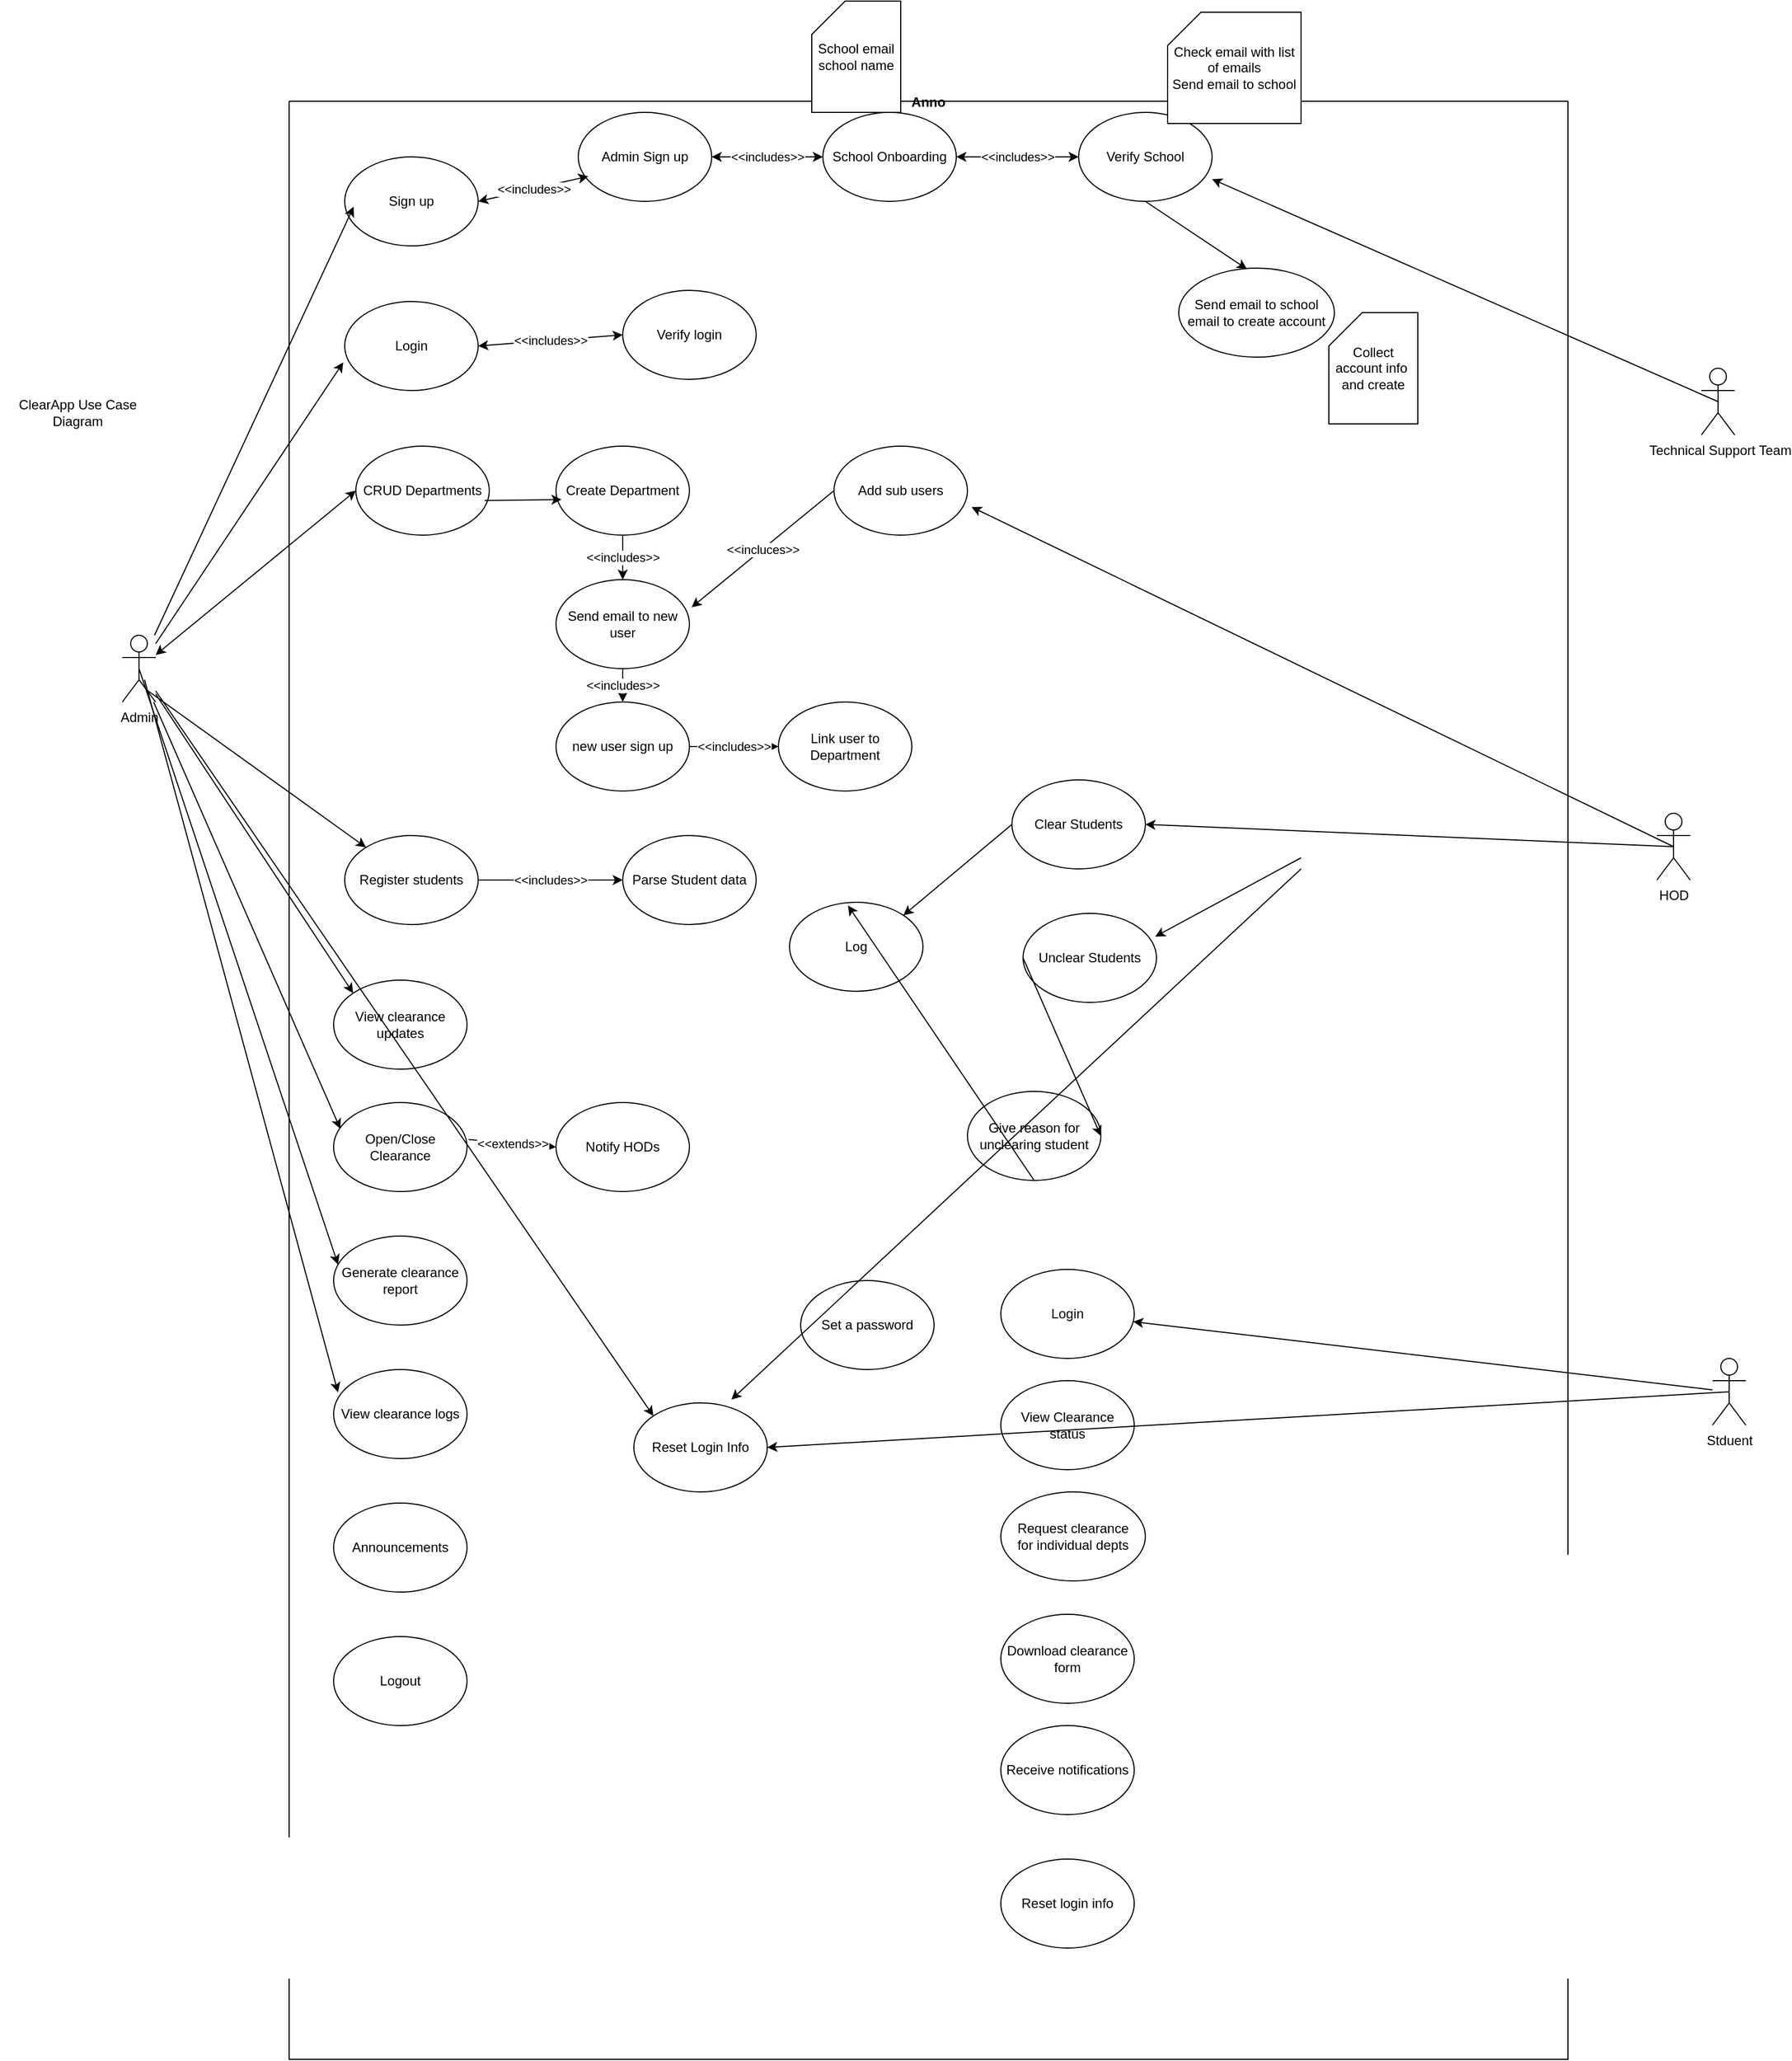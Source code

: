 <mxfile version="24.8.3" pages="2">
  <diagram name="Page-1" id="Qd_JSUy-2PY3cQ_-W36q">
    <mxGraphModel dx="1400" dy="1895" grid="1" gridSize="10" guides="1" tooltips="1" connect="1" arrows="1" fold="1" page="1" pageScale="1" pageWidth="850" pageHeight="1100" math="0" shadow="0">
      <root>
        <mxCell id="0" />
        <mxCell id="1" parent="0" />
        <mxCell id="7MYLrjF1jAQgoCgVVDOL-1" value="ClearApp Use Case Diagram" style="text;html=1;align=center;verticalAlign=middle;whiteSpace=wrap;rounded=0;" parent="1" vertex="1">
          <mxGeometry width="140" height="80" as="geometry" />
        </mxCell>
        <mxCell id="7MYLrjF1jAQgoCgVVDOL-3" value="Anno" style="swimlane;startSize=0;" parent="1" vertex="1">
          <mxGeometry x="260" y="-240" width="1150" height="1760" as="geometry" />
        </mxCell>
        <mxCell id="7MYLrjF1jAQgoCgVVDOL-6" value="Sign up" style="ellipse;whiteSpace=wrap;html=1;" parent="7MYLrjF1jAQgoCgVVDOL-3" vertex="1">
          <mxGeometry x="50" y="50" width="120" height="80" as="geometry" />
        </mxCell>
        <mxCell id="7MYLrjF1jAQgoCgVVDOL-7" value="CRUD Departments" style="ellipse;whiteSpace=wrap;html=1;" parent="7MYLrjF1jAQgoCgVVDOL-3" vertex="1">
          <mxGeometry x="60" y="310" width="120" height="80" as="geometry" />
        </mxCell>
        <mxCell id="7MYLrjF1jAQgoCgVVDOL-8" value="Register students" style="ellipse;whiteSpace=wrap;html=1;" parent="7MYLrjF1jAQgoCgVVDOL-3" vertex="1">
          <mxGeometry x="50" y="660" width="120" height="80" as="geometry" />
        </mxCell>
        <mxCell id="7MYLrjF1jAQgoCgVVDOL-9" value="Logout" style="ellipse;whiteSpace=wrap;html=1;" parent="7MYLrjF1jAQgoCgVVDOL-3" vertex="1">
          <mxGeometry x="40" y="1380" width="120" height="80" as="geometry" />
        </mxCell>
        <mxCell id="7MYLrjF1jAQgoCgVVDOL-10" value="Open/Close Clearance" style="ellipse;whiteSpace=wrap;html=1;" parent="7MYLrjF1jAQgoCgVVDOL-3" vertex="1">
          <mxGeometry x="40" y="900" width="120" height="80" as="geometry" />
        </mxCell>
        <mxCell id="7MYLrjF1jAQgoCgVVDOL-11" value="Login" style="ellipse;whiteSpace=wrap;html=1;" parent="7MYLrjF1jAQgoCgVVDOL-3" vertex="1">
          <mxGeometry x="50" y="180" width="120" height="80" as="geometry" />
        </mxCell>
        <mxCell id="7MYLrjF1jAQgoCgVVDOL-12" value="View clearance updates" style="ellipse;whiteSpace=wrap;html=1;" parent="7MYLrjF1jAQgoCgVVDOL-3" vertex="1">
          <mxGeometry x="40" y="790" width="120" height="80" as="geometry" />
        </mxCell>
        <mxCell id="7MYLrjF1jAQgoCgVVDOL-14" value="Generate clearance report" style="ellipse;whiteSpace=wrap;html=1;" parent="7MYLrjF1jAQgoCgVVDOL-3" vertex="1">
          <mxGeometry x="40" y="1020" width="120" height="80" as="geometry" />
        </mxCell>
        <mxCell id="7MYLrjF1jAQgoCgVVDOL-15" value="View clearance logs" style="ellipse;whiteSpace=wrap;html=1;" parent="7MYLrjF1jAQgoCgVVDOL-3" vertex="1">
          <mxGeometry x="40" y="1140" width="120" height="80" as="geometry" />
        </mxCell>
        <mxCell id="7MYLrjF1jAQgoCgVVDOL-16" value="Announcements" style="ellipse;whiteSpace=wrap;html=1;" parent="7MYLrjF1jAQgoCgVVDOL-3" vertex="1">
          <mxGeometry x="40" y="1260" width="120" height="80" as="geometry" />
        </mxCell>
        <mxCell id="7MYLrjF1jAQgoCgVVDOL-17" value="Admin Sign up" style="ellipse;whiteSpace=wrap;html=1;" parent="7MYLrjF1jAQgoCgVVDOL-3" vertex="1">
          <mxGeometry x="260" y="10" width="120" height="80" as="geometry" />
        </mxCell>
        <mxCell id="7MYLrjF1jAQgoCgVVDOL-21" value="&amp;lt;&amp;lt;includes&amp;gt;&amp;gt;" style="endArrow=classic;startArrow=classic;html=1;rounded=0;exitX=1;exitY=0.5;exitDx=0;exitDy=0;entryX=0.075;entryY=0.719;entryDx=0;entryDy=0;entryPerimeter=0;" parent="7MYLrjF1jAQgoCgVVDOL-3" source="7MYLrjF1jAQgoCgVVDOL-6" target="7MYLrjF1jAQgoCgVVDOL-17" edge="1">
          <mxGeometry width="50" height="50" relative="1" as="geometry">
            <mxPoint x="130" y="210" as="sourcePoint" />
            <mxPoint x="180" y="160" as="targetPoint" />
            <Array as="points" />
          </mxGeometry>
        </mxCell>
        <mxCell id="7MYLrjF1jAQgoCgVVDOL-24" value="Verify School" style="ellipse;whiteSpace=wrap;html=1;" parent="7MYLrjF1jAQgoCgVVDOL-3" vertex="1">
          <mxGeometry x="710" y="10" width="120" height="80" as="geometry" />
        </mxCell>
        <mxCell id="7MYLrjF1jAQgoCgVVDOL-27" value="&amp;lt;&amp;lt;includes&amp;gt;&amp;gt;" style="endArrow=classic;startArrow=classic;html=1;rounded=0;entryX=0;entryY=0.5;entryDx=0;entryDy=0;exitX=1;exitY=0.5;exitDx=0;exitDy=0;" parent="7MYLrjF1jAQgoCgVVDOL-3" source="BxJYxa2ZMIVYiC2AGWFB-1" target="7MYLrjF1jAQgoCgVVDOL-24" edge="1">
          <mxGeometry width="50" height="50" relative="1" as="geometry">
            <mxPoint x="450" y="250" as="sourcePoint" />
            <mxPoint x="500" y="200" as="targetPoint" />
          </mxGeometry>
        </mxCell>
        <mxCell id="7MYLrjF1jAQgoCgVVDOL-28" value="Verify login" style="ellipse;whiteSpace=wrap;html=1;" parent="7MYLrjF1jAQgoCgVVDOL-3" vertex="1">
          <mxGeometry x="300" y="170" width="120" height="80" as="geometry" />
        </mxCell>
        <mxCell id="7MYLrjF1jAQgoCgVVDOL-30" value="&amp;lt;&amp;lt;includes&amp;gt;&amp;gt;" style="endArrow=classic;startArrow=classic;html=1;rounded=0;exitX=1;exitY=0.5;exitDx=0;exitDy=0;entryX=0;entryY=0.5;entryDx=0;entryDy=0;" parent="7MYLrjF1jAQgoCgVVDOL-3" source="7MYLrjF1jAQgoCgVVDOL-11" target="7MYLrjF1jAQgoCgVVDOL-28" edge="1">
          <mxGeometry width="50" height="50" relative="1" as="geometry">
            <mxPoint x="210" y="250" as="sourcePoint" />
            <mxPoint x="260" y="200" as="targetPoint" />
          </mxGeometry>
        </mxCell>
        <mxCell id="7MYLrjF1jAQgoCgVVDOL-34" value="Create Department" style="ellipse;whiteSpace=wrap;html=1;" parent="7MYLrjF1jAQgoCgVVDOL-3" vertex="1">
          <mxGeometry x="240" y="310" width="120" height="80" as="geometry" />
        </mxCell>
        <mxCell id="7MYLrjF1jAQgoCgVVDOL-35" value="Send email to new user" style="ellipse;whiteSpace=wrap;html=1;" parent="7MYLrjF1jAQgoCgVVDOL-3" vertex="1">
          <mxGeometry x="240" y="430" width="120" height="80" as="geometry" />
        </mxCell>
        <mxCell id="7MYLrjF1jAQgoCgVVDOL-36" value="new user sign up" style="ellipse;whiteSpace=wrap;html=1;" parent="7MYLrjF1jAQgoCgVVDOL-3" vertex="1">
          <mxGeometry x="240" y="540" width="120" height="80" as="geometry" />
        </mxCell>
        <mxCell id="7MYLrjF1jAQgoCgVVDOL-38" value="Link user to Department" style="ellipse;whiteSpace=wrap;html=1;" parent="7MYLrjF1jAQgoCgVVDOL-3" vertex="1">
          <mxGeometry x="440" y="540" width="120" height="80" as="geometry" />
        </mxCell>
        <mxCell id="7MYLrjF1jAQgoCgVVDOL-39" value="" style="endArrow=classic;html=1;rounded=0;exitX=0.965;exitY=0.611;exitDx=0;exitDy=0;exitPerimeter=0;entryX=0.041;entryY=0.6;entryDx=0;entryDy=0;entryPerimeter=0;" parent="7MYLrjF1jAQgoCgVVDOL-3" source="7MYLrjF1jAQgoCgVVDOL-7" target="7MYLrjF1jAQgoCgVVDOL-34" edge="1">
          <mxGeometry width="50" height="50" relative="1" as="geometry">
            <mxPoint x="370" y="500" as="sourcePoint" />
            <mxPoint x="420" y="450" as="targetPoint" />
          </mxGeometry>
        </mxCell>
        <mxCell id="7MYLrjF1jAQgoCgVVDOL-40" value="&amp;lt;&amp;lt;includes&amp;gt;&amp;gt;" style="endArrow=classic;html=1;rounded=0;exitX=0.5;exitY=1;exitDx=0;exitDy=0;entryX=0.5;entryY=0;entryDx=0;entryDy=0;" parent="7MYLrjF1jAQgoCgVVDOL-3" source="7MYLrjF1jAQgoCgVVDOL-34" target="7MYLrjF1jAQgoCgVVDOL-35" edge="1">
          <mxGeometry width="50" height="50" relative="1" as="geometry">
            <mxPoint x="370" y="500" as="sourcePoint" />
            <mxPoint x="420" y="450" as="targetPoint" />
          </mxGeometry>
        </mxCell>
        <mxCell id="7MYLrjF1jAQgoCgVVDOL-41" value="&amp;lt;&amp;lt;includes&amp;gt;&amp;gt;" style="endArrow=classic;html=1;rounded=0;exitX=0.5;exitY=1;exitDx=0;exitDy=0;entryX=0.5;entryY=0;entryDx=0;entryDy=0;" parent="7MYLrjF1jAQgoCgVVDOL-3" source="7MYLrjF1jAQgoCgVVDOL-35" target="7MYLrjF1jAQgoCgVVDOL-36" edge="1">
          <mxGeometry width="50" height="50" relative="1" as="geometry">
            <mxPoint x="370" y="500" as="sourcePoint" />
            <mxPoint x="420" y="450" as="targetPoint" />
          </mxGeometry>
        </mxCell>
        <mxCell id="7MYLrjF1jAQgoCgVVDOL-42" value="&amp;lt;&amp;lt;includes&amp;gt;&amp;gt;" style="endArrow=classic;html=1;rounded=0;exitX=1;exitY=0.5;exitDx=0;exitDy=0;entryX=0;entryY=0.5;entryDx=0;entryDy=0;" parent="7MYLrjF1jAQgoCgVVDOL-3" source="7MYLrjF1jAQgoCgVVDOL-36" target="7MYLrjF1jAQgoCgVVDOL-38" edge="1">
          <mxGeometry width="50" height="50" relative="1" as="geometry">
            <mxPoint x="370" y="600" as="sourcePoint" />
            <mxPoint x="420" y="550" as="targetPoint" />
          </mxGeometry>
        </mxCell>
        <mxCell id="7MYLrjF1jAQgoCgVVDOL-45" value="Add sub users" style="ellipse;whiteSpace=wrap;html=1;" parent="7MYLrjF1jAQgoCgVVDOL-3" vertex="1">
          <mxGeometry x="490" y="310" width="120" height="80" as="geometry" />
        </mxCell>
        <mxCell id="7MYLrjF1jAQgoCgVVDOL-47" value="&amp;lt;&amp;lt;incluces&amp;gt;&amp;gt;" style="endArrow=classic;html=1;rounded=0;exitX=0;exitY=0.5;exitDx=0;exitDy=0;entryX=1.016;entryY=0.311;entryDx=0;entryDy=0;entryPerimeter=0;" parent="7MYLrjF1jAQgoCgVVDOL-3" source="7MYLrjF1jAQgoCgVVDOL-45" target="7MYLrjF1jAQgoCgVVDOL-35" edge="1">
          <mxGeometry width="50" height="50" relative="1" as="geometry">
            <mxPoint x="520" y="560" as="sourcePoint" />
            <mxPoint x="570" y="510" as="targetPoint" />
          </mxGeometry>
        </mxCell>
        <mxCell id="Rzh-BCHY2TENaNPZF-KL-2" value="Parse Student data" style="ellipse;whiteSpace=wrap;html=1;" parent="7MYLrjF1jAQgoCgVVDOL-3" vertex="1">
          <mxGeometry x="300" y="660" width="120" height="80" as="geometry" />
        </mxCell>
        <mxCell id="Rzh-BCHY2TENaNPZF-KL-4" value="&amp;lt;&amp;lt;includes&amp;gt;&amp;gt;" style="endArrow=classic;html=1;rounded=0;exitX=1;exitY=0.5;exitDx=0;exitDy=0;entryX=0;entryY=0.5;entryDx=0;entryDy=0;" parent="7MYLrjF1jAQgoCgVVDOL-3" source="7MYLrjF1jAQgoCgVVDOL-8" target="Rzh-BCHY2TENaNPZF-KL-2" edge="1">
          <mxGeometry width="50" height="50" relative="1" as="geometry">
            <mxPoint x="440" y="900" as="sourcePoint" />
            <mxPoint x="490" y="850" as="targetPoint" />
          </mxGeometry>
        </mxCell>
        <mxCell id="Rzh-BCHY2TENaNPZF-KL-9" value="Notify HODs" style="ellipse;whiteSpace=wrap;html=1;" parent="7MYLrjF1jAQgoCgVVDOL-3" vertex="1">
          <mxGeometry x="240" y="900" width="120" height="80" as="geometry" />
        </mxCell>
        <mxCell id="Rzh-BCHY2TENaNPZF-KL-10" value="&amp;lt;&amp;lt;extends&amp;gt;&amp;gt;" style="endArrow=classic;html=1;rounded=0;exitX=1.012;exitY=0.416;exitDx=0;exitDy=0;exitPerimeter=0;entryX=0;entryY=0.5;entryDx=0;entryDy=0;" parent="7MYLrjF1jAQgoCgVVDOL-3" source="7MYLrjF1jAQgoCgVVDOL-10" target="Rzh-BCHY2TENaNPZF-KL-9" edge="1">
          <mxGeometry width="50" height="50" relative="1" as="geometry">
            <mxPoint x="230" y="930" as="sourcePoint" />
            <mxPoint x="280" y="880" as="targetPoint" />
          </mxGeometry>
        </mxCell>
        <mxCell id="Rzh-BCHY2TENaNPZF-KL-11" value="Clear Students" style="ellipse;whiteSpace=wrap;html=1;" parent="7MYLrjF1jAQgoCgVVDOL-3" vertex="1">
          <mxGeometry x="650" y="610" width="120" height="80" as="geometry" />
        </mxCell>
        <mxCell id="Rzh-BCHY2TENaNPZF-KL-12" value="Unclear Students" style="ellipse;whiteSpace=wrap;html=1;" parent="7MYLrjF1jAQgoCgVVDOL-3" vertex="1">
          <mxGeometry x="660" y="730" width="120" height="80" as="geometry" />
        </mxCell>
        <mxCell id="Rzh-BCHY2TENaNPZF-KL-13" value="Give reason for unclearing student" style="ellipse;whiteSpace=wrap;html=1;" parent="7MYLrjF1jAQgoCgVVDOL-3" vertex="1">
          <mxGeometry x="610" y="890" width="120" height="80" as="geometry" />
        </mxCell>
        <mxCell id="Rzh-BCHY2TENaNPZF-KL-14" value="Log" style="ellipse;whiteSpace=wrap;html=1;" parent="7MYLrjF1jAQgoCgVVDOL-3" vertex="1">
          <mxGeometry x="450" y="720" width="120" height="80" as="geometry" />
        </mxCell>
        <mxCell id="Rzh-BCHY2TENaNPZF-KL-18" value="" style="endArrow=classic;html=1;rounded=0;exitX=0;exitY=0.5;exitDx=0;exitDy=0;entryX=1;entryY=0.5;entryDx=0;entryDy=0;" parent="7MYLrjF1jAQgoCgVVDOL-3" source="Rzh-BCHY2TENaNPZF-KL-12" target="Rzh-BCHY2TENaNPZF-KL-13" edge="1">
          <mxGeometry width="50" height="50" relative="1" as="geometry">
            <mxPoint x="530" y="840" as="sourcePoint" />
            <mxPoint x="580" y="790" as="targetPoint" />
          </mxGeometry>
        </mxCell>
        <mxCell id="Rzh-BCHY2TENaNPZF-KL-19" value="" style="endArrow=classic;html=1;rounded=0;exitX=0.5;exitY=1;exitDx=0;exitDy=0;entryX=0.438;entryY=0.036;entryDx=0;entryDy=0;entryPerimeter=0;" parent="7MYLrjF1jAQgoCgVVDOL-3" source="Rzh-BCHY2TENaNPZF-KL-13" target="Rzh-BCHY2TENaNPZF-KL-14" edge="1">
          <mxGeometry width="50" height="50" relative="1" as="geometry">
            <mxPoint x="530" y="840" as="sourcePoint" />
            <mxPoint x="580" y="790" as="targetPoint" />
          </mxGeometry>
        </mxCell>
        <mxCell id="IAnjSvKWJ1WFlibN45oN-3" value="" style="endArrow=classic;html=1;rounded=0;exitX=0;exitY=0.5;exitDx=0;exitDy=0;entryX=1;entryY=0;entryDx=0;entryDy=0;" parent="7MYLrjF1jAQgoCgVVDOL-3" source="Rzh-BCHY2TENaNPZF-KL-11" target="Rzh-BCHY2TENaNPZF-KL-14" edge="1">
          <mxGeometry width="50" height="50" relative="1" as="geometry">
            <mxPoint x="480" y="850" as="sourcePoint" />
            <mxPoint x="530" y="800" as="targetPoint" />
          </mxGeometry>
        </mxCell>
        <mxCell id="IAnjSvKWJ1WFlibN45oN-4" value="Login" style="ellipse;whiteSpace=wrap;html=1;" parent="7MYLrjF1jAQgoCgVVDOL-3" vertex="1">
          <mxGeometry x="640" y="1050" width="120" height="80" as="geometry" />
        </mxCell>
        <mxCell id="IAnjSvKWJ1WFlibN45oN-5" value="Set a password" style="ellipse;whiteSpace=wrap;html=1;" parent="7MYLrjF1jAQgoCgVVDOL-3" vertex="1">
          <mxGeometry x="460" y="1060" width="120" height="80" as="geometry" />
        </mxCell>
        <mxCell id="IAnjSvKWJ1WFlibN45oN-6" value="View Clearance status" style="ellipse;whiteSpace=wrap;html=1;" parent="7MYLrjF1jAQgoCgVVDOL-3" vertex="1">
          <mxGeometry x="640" y="1150" width="120" height="80" as="geometry" />
        </mxCell>
        <mxCell id="IAnjSvKWJ1WFlibN45oN-10" value="Request clearance&lt;div&gt;for individual depts&lt;/div&gt;" style="ellipse;whiteSpace=wrap;html=1;" parent="7MYLrjF1jAQgoCgVVDOL-3" vertex="1">
          <mxGeometry x="640" y="1250" width="130" height="80" as="geometry" />
        </mxCell>
        <mxCell id="IAnjSvKWJ1WFlibN45oN-11" value="Download clearance form" style="ellipse;whiteSpace=wrap;html=1;" parent="7MYLrjF1jAQgoCgVVDOL-3" vertex="1">
          <mxGeometry x="640" y="1360" width="120" height="80" as="geometry" />
        </mxCell>
        <mxCell id="IAnjSvKWJ1WFlibN45oN-12" value="Receive notifications" style="ellipse;whiteSpace=wrap;html=1;" parent="7MYLrjF1jAQgoCgVVDOL-3" vertex="1">
          <mxGeometry x="640" y="1460" width="120" height="80" as="geometry" />
        </mxCell>
        <mxCell id="IAnjSvKWJ1WFlibN45oN-13" value="Reset login info" style="ellipse;whiteSpace=wrap;html=1;" parent="7MYLrjF1jAQgoCgVVDOL-3" vertex="1">
          <mxGeometry x="640" y="1580" width="120" height="80" as="geometry" />
        </mxCell>
        <mxCell id="IAnjSvKWJ1WFlibN45oN-14" value="Reset Login Info" style="ellipse;whiteSpace=wrap;html=1;" parent="7MYLrjF1jAQgoCgVVDOL-3" vertex="1">
          <mxGeometry x="310" y="1170" width="120" height="80" as="geometry" />
        </mxCell>
        <mxCell id="BxJYxa2ZMIVYiC2AGWFB-1" value="School Onboarding" style="ellipse;whiteSpace=wrap;html=1;" vertex="1" parent="7MYLrjF1jAQgoCgVVDOL-3">
          <mxGeometry x="480" y="10" width="120" height="80" as="geometry" />
        </mxCell>
        <mxCell id="BxJYxa2ZMIVYiC2AGWFB-3" value="&amp;lt;&amp;lt;includes&amp;gt;&amp;gt;" style="endArrow=classic;startArrow=classic;html=1;rounded=0;exitX=1;exitY=0.5;exitDx=0;exitDy=0;entryX=0;entryY=0.5;entryDx=0;entryDy=0;" edge="1" parent="7MYLrjF1jAQgoCgVVDOL-3" source="7MYLrjF1jAQgoCgVVDOL-17" target="BxJYxa2ZMIVYiC2AGWFB-1">
          <mxGeometry width="50" height="50" relative="1" as="geometry">
            <mxPoint x="440" y="230" as="sourcePoint" />
            <mxPoint x="490" y="180" as="targetPoint" />
          </mxGeometry>
        </mxCell>
        <mxCell id="U_HfiSQNMeW5tLipqiBw-1" value="Send email to school email to create account" style="ellipse;whiteSpace=wrap;html=1;" vertex="1" parent="7MYLrjF1jAQgoCgVVDOL-3">
          <mxGeometry x="800" y="150" width="140" height="80" as="geometry" />
        </mxCell>
        <mxCell id="U_HfiSQNMeW5tLipqiBw-2" value="" style="endArrow=classic;html=1;rounded=0;exitX=0.5;exitY=1;exitDx=0;exitDy=0;entryX=0.438;entryY=0.011;entryDx=0;entryDy=0;entryPerimeter=0;" edge="1" parent="7MYLrjF1jAQgoCgVVDOL-3" source="7MYLrjF1jAQgoCgVVDOL-24" target="U_HfiSQNMeW5tLipqiBw-1">
          <mxGeometry width="50" height="50" relative="1" as="geometry">
            <mxPoint x="780" y="230" as="sourcePoint" />
            <mxPoint x="830" y="180" as="targetPoint" />
          </mxGeometry>
        </mxCell>
        <mxCell id="U_HfiSQNMeW5tLipqiBw-3" value="Check email with list of emails&lt;br&gt;Send email to school" style="shape=card;whiteSpace=wrap;html=1;" vertex="1" parent="7MYLrjF1jAQgoCgVVDOL-3">
          <mxGeometry x="790" y="-80" width="120" height="100" as="geometry" />
        </mxCell>
        <mxCell id="U_HfiSQNMeW5tLipqiBw-4" value="Collect account info&amp;nbsp; and create" style="shape=card;whiteSpace=wrap;html=1;" vertex="1" parent="7MYLrjF1jAQgoCgVVDOL-3">
          <mxGeometry x="935" y="190" width="80" height="100" as="geometry" />
        </mxCell>
        <mxCell id="7MYLrjF1jAQgoCgVVDOL-4" value="Admin" style="shape=umlActor;verticalLabelPosition=bottom;verticalAlign=top;html=1;outlineConnect=0;" parent="1" vertex="1">
          <mxGeometry x="110" y="240" width="30" height="60" as="geometry" />
        </mxCell>
        <mxCell id="7MYLrjF1jAQgoCgVVDOL-5" value="Stduent" style="shape=umlActor;verticalLabelPosition=bottom;verticalAlign=top;html=1;outlineConnect=0;" parent="1" vertex="1">
          <mxGeometry x="1540" y="890" width="30" height="60" as="geometry" />
        </mxCell>
        <mxCell id="7MYLrjF1jAQgoCgVVDOL-18" value="" style="endArrow=classic;html=1;rounded=0;entryX=0.067;entryY=0.56;entryDx=0;entryDy=0;entryPerimeter=0;" parent="1" source="7MYLrjF1jAQgoCgVVDOL-4" target="7MYLrjF1jAQgoCgVVDOL-6" edge="1">
          <mxGeometry width="50" height="50" relative="1" as="geometry">
            <mxPoint x="520" y="180" as="sourcePoint" />
            <mxPoint x="570" y="130" as="targetPoint" />
          </mxGeometry>
        </mxCell>
        <mxCell id="7MYLrjF1jAQgoCgVVDOL-22" value="&amp;nbsp;Technical Support Team" style="shape=umlActor;verticalLabelPosition=bottom;verticalAlign=top;html=1;outlineConnect=0;" parent="1" vertex="1">
          <mxGeometry x="1530" width="30" height="60" as="geometry" />
        </mxCell>
        <mxCell id="7MYLrjF1jAQgoCgVVDOL-25" value="" style="endArrow=classic;html=1;rounded=0;exitX=0.5;exitY=0.5;exitDx=0;exitDy=0;exitPerimeter=0;entryX=1;entryY=0.75;entryDx=0;entryDy=0;entryPerimeter=0;" parent="1" source="7MYLrjF1jAQgoCgVVDOL-22" target="7MYLrjF1jAQgoCgVVDOL-24" edge="1">
          <mxGeometry width="50" height="50" relative="1" as="geometry">
            <mxPoint x="630" y="120" as="sourcePoint" />
            <mxPoint x="680" y="70" as="targetPoint" />
          </mxGeometry>
        </mxCell>
        <mxCell id="7MYLrjF1jAQgoCgVVDOL-32" value="" style="endArrow=classic;html=1;rounded=0;entryX=-0.011;entryY=0.684;entryDx=0;entryDy=0;entryPerimeter=0;" parent="1" source="7MYLrjF1jAQgoCgVVDOL-4" target="7MYLrjF1jAQgoCgVVDOL-11" edge="1">
          <mxGeometry width="50" height="50" relative="1" as="geometry">
            <mxPoint x="640" y="160" as="sourcePoint" />
            <mxPoint x="690" y="110" as="targetPoint" />
          </mxGeometry>
        </mxCell>
        <mxCell id="7MYLrjF1jAQgoCgVVDOL-33" value="" style="endArrow=classic;startArrow=classic;html=1;rounded=0;entryX=0;entryY=0.5;entryDx=0;entryDy=0;" parent="1" source="7MYLrjF1jAQgoCgVVDOL-4" target="7MYLrjF1jAQgoCgVVDOL-7" edge="1">
          <mxGeometry width="50" height="50" relative="1" as="geometry">
            <mxPoint x="430" y="470" as="sourcePoint" />
            <mxPoint x="480" y="420" as="targetPoint" />
          </mxGeometry>
        </mxCell>
        <mxCell id="7MYLrjF1jAQgoCgVVDOL-37" value="HOD&lt;div&gt;&lt;br&gt;&lt;/div&gt;" style="shape=umlActor;verticalLabelPosition=bottom;verticalAlign=top;html=1;outlineConnect=0;" parent="1" vertex="1">
          <mxGeometry x="1490" y="400" width="30" height="60" as="geometry" />
        </mxCell>
        <mxCell id="7MYLrjF1jAQgoCgVVDOL-46" value="" style="endArrow=classic;html=1;rounded=0;exitX=0.5;exitY=0.5;exitDx=0;exitDy=0;exitPerimeter=0;entryX=1.031;entryY=0.684;entryDx=0;entryDy=0;entryPerimeter=0;" parent="1" source="7MYLrjF1jAQgoCgVVDOL-37" target="7MYLrjF1jAQgoCgVVDOL-45" edge="1">
          <mxGeometry width="50" height="50" relative="1" as="geometry">
            <mxPoint x="760" y="510" as="sourcePoint" />
            <mxPoint x="810" y="460" as="targetPoint" />
          </mxGeometry>
        </mxCell>
        <mxCell id="Rzh-BCHY2TENaNPZF-KL-1" value="" style="endArrow=classic;html=1;rounded=0;exitX=0.7;exitY=0.808;exitDx=0;exitDy=0;exitPerimeter=0;" parent="1" source="7MYLrjF1jAQgoCgVVDOL-4" target="7MYLrjF1jAQgoCgVVDOL-8" edge="1">
          <mxGeometry width="50" height="50" relative="1" as="geometry">
            <mxPoint x="680" y="640" as="sourcePoint" />
            <mxPoint x="730" y="590" as="targetPoint" />
          </mxGeometry>
        </mxCell>
        <mxCell id="Rzh-BCHY2TENaNPZF-KL-5" value="" style="endArrow=classic;html=1;rounded=0;entryX=0;entryY=0;entryDx=0;entryDy=0;" parent="1" source="7MYLrjF1jAQgoCgVVDOL-4" target="7MYLrjF1jAQgoCgVVDOL-12" edge="1">
          <mxGeometry width="50" height="50" relative="1" as="geometry">
            <mxPoint x="560" y="530" as="sourcePoint" />
            <mxPoint x="610" y="480" as="targetPoint" />
          </mxGeometry>
        </mxCell>
        <mxCell id="Rzh-BCHY2TENaNPZF-KL-6" value="" style="endArrow=classic;html=1;rounded=0;entryX=0.05;entryY=0.294;entryDx=0;entryDy=0;entryPerimeter=0;" parent="1" source="7MYLrjF1jAQgoCgVVDOL-4" target="7MYLrjF1jAQgoCgVVDOL-10" edge="1">
          <mxGeometry width="50" height="50" relative="1" as="geometry">
            <mxPoint x="560" y="530" as="sourcePoint" />
            <mxPoint x="610" y="480" as="targetPoint" />
          </mxGeometry>
        </mxCell>
        <mxCell id="Rzh-BCHY2TENaNPZF-KL-7" value="" style="endArrow=classic;html=1;rounded=0;exitX=0.5;exitY=0.5;exitDx=0;exitDy=0;exitPerimeter=0;entryX=0.033;entryY=0.319;entryDx=0;entryDy=0;entryPerimeter=0;" parent="1" source="7MYLrjF1jAQgoCgVVDOL-4" target="7MYLrjF1jAQgoCgVVDOL-14" edge="1">
          <mxGeometry width="50" height="50" relative="1" as="geometry">
            <mxPoint x="560" y="670" as="sourcePoint" />
            <mxPoint x="610" y="620" as="targetPoint" />
          </mxGeometry>
        </mxCell>
        <mxCell id="Rzh-BCHY2TENaNPZF-KL-8" value="" style="endArrow=classic;html=1;rounded=0;entryX=0.033;entryY=0.256;entryDx=0;entryDy=0;entryPerimeter=0;" parent="1" target="7MYLrjF1jAQgoCgVVDOL-15" edge="1">
          <mxGeometry width="50" height="50" relative="1" as="geometry">
            <mxPoint x="130" y="280" as="sourcePoint" />
            <mxPoint x="610" y="520" as="targetPoint" />
          </mxGeometry>
        </mxCell>
        <mxCell id="Rzh-BCHY2TENaNPZF-KL-15" value="" style="endArrow=classic;html=1;rounded=0;exitX=0.5;exitY=0.5;exitDx=0;exitDy=0;exitPerimeter=0;entryX=1;entryY=0.5;entryDx=0;entryDy=0;" parent="1" source="7MYLrjF1jAQgoCgVVDOL-37" target="Rzh-BCHY2TENaNPZF-KL-11" edge="1">
          <mxGeometry width="50" height="50" relative="1" as="geometry">
            <mxPoint x="770" y="620" as="sourcePoint" />
            <mxPoint x="820" y="570" as="targetPoint" />
          </mxGeometry>
        </mxCell>
        <mxCell id="Rzh-BCHY2TENaNPZF-KL-16" value="" style="endArrow=classic;html=1;rounded=0;entryX=0.99;entryY=0.261;entryDx=0;entryDy=0;entryPerimeter=0;" parent="1" target="Rzh-BCHY2TENaNPZF-KL-12" edge="1">
          <mxGeometry width="50" height="50" relative="1" as="geometry">
            <mxPoint x="1170" y="440" as="sourcePoint" />
            <mxPoint x="820" y="570" as="targetPoint" />
          </mxGeometry>
        </mxCell>
        <mxCell id="IAnjSvKWJ1WFlibN45oN-9" value="" style="endArrow=classic;html=1;rounded=0;" parent="1" source="7MYLrjF1jAQgoCgVVDOL-5" target="IAnjSvKWJ1WFlibN45oN-4" edge="1">
          <mxGeometry width="50" height="50" relative="1" as="geometry">
            <mxPoint x="750" y="1010" as="sourcePoint" />
            <mxPoint x="800" y="960" as="targetPoint" />
          </mxGeometry>
        </mxCell>
        <mxCell id="IAnjSvKWJ1WFlibN45oN-15" value="" style="endArrow=classic;html=1;rounded=0;entryX=0;entryY=0;entryDx=0;entryDy=0;" parent="1" target="IAnjSvKWJ1WFlibN45oN-14" edge="1">
          <mxGeometry width="50" height="50" relative="1" as="geometry">
            <mxPoint x="140" y="290" as="sourcePoint" />
            <mxPoint x="580" y="720" as="targetPoint" />
          </mxGeometry>
        </mxCell>
        <mxCell id="IAnjSvKWJ1WFlibN45oN-16" value="" style="endArrow=classic;html=1;rounded=0;exitX=0.5;exitY=0.5;exitDx=0;exitDy=0;exitPerimeter=0;entryX=1;entryY=0.5;entryDx=0;entryDy=0;" parent="1" source="7MYLrjF1jAQgoCgVVDOL-5" target="IAnjSvKWJ1WFlibN45oN-14" edge="1">
          <mxGeometry width="50" height="50" relative="1" as="geometry">
            <mxPoint x="530" y="770" as="sourcePoint" />
            <mxPoint x="580" y="720" as="targetPoint" />
          </mxGeometry>
        </mxCell>
        <mxCell id="IAnjSvKWJ1WFlibN45oN-17" value="" style="endArrow=classic;html=1;rounded=0;entryX=0.731;entryY=-0.037;entryDx=0;entryDy=0;entryPerimeter=0;" parent="1" target="IAnjSvKWJ1WFlibN45oN-14" edge="1">
          <mxGeometry width="50" height="50" relative="1" as="geometry">
            <mxPoint x="1170" y="450" as="sourcePoint" />
            <mxPoint x="580" y="720" as="targetPoint" />
          </mxGeometry>
        </mxCell>
        <mxCell id="U_HfiSQNMeW5tLipqiBw-5" value="School email&lt;br&gt;school name" style="shape=card;whiteSpace=wrap;html=1;" vertex="1" parent="1">
          <mxGeometry x="730" y="-330" width="80" height="100" as="geometry" />
        </mxCell>
      </root>
    </mxGraphModel>
  </diagram>
  <diagram id="fRxYYCyzp52sBLZiVUm-" name="class diagramsssss">
    <mxGraphModel dx="1955" dy="1727" grid="1" gridSize="10" guides="1" tooltips="1" connect="1" arrows="1" fold="1" page="1" pageScale="1" pageWidth="850" pageHeight="1100" math="0" shadow="0">
      <root>
        <mxCell id="0" />
        <mxCell id="1" parent="0" />
        <mxCell id="EHDgIyhOoRTmk7ybgu3P-1" value="User" style="swimlane;fontStyle=1;align=center;verticalAlign=top;childLayout=stackLayout;horizontal=1;startSize=26;horizontalStack=0;resizeParent=1;resizeParentMax=0;resizeLast=0;collapsible=1;marginBottom=0;whiteSpace=wrap;html=1;" parent="1" vertex="1">
          <mxGeometry x="330" y="-360" width="160" height="300" as="geometry" />
        </mxCell>
        <mxCell id="EHDgIyhOoRTmk7ybgu3P-2" value="+ id: id" style="text;strokeColor=none;fillColor=none;align=left;verticalAlign=top;spacingLeft=4;spacingRight=4;overflow=hidden;rotatable=0;points=[[0,0.5],[1,0.5]];portConstraint=eastwest;whiteSpace=wrap;html=1;" parent="EHDgIyhOoRTmk7ybgu3P-1" vertex="1">
          <mxGeometry y="26" width="160" height="26" as="geometry" />
        </mxCell>
        <mxCell id="EHDgIyhOoRTmk7ybgu3P-5" value="+ email: string&lt;div&gt;&lt;br&gt;&lt;/div&gt;" style="text;strokeColor=none;fillColor=none;align=left;verticalAlign=top;spacingLeft=4;spacingRight=4;overflow=hidden;rotatable=0;points=[[0,0.5],[1,0.5]];portConstraint=eastwest;whiteSpace=wrap;html=1;" parent="EHDgIyhOoRTmk7ybgu3P-1" vertex="1">
          <mxGeometry y="52" width="160" height="26" as="geometry" />
        </mxCell>
        <mxCell id="EHDgIyhOoRTmk7ybgu3P-6" value="- password: hash&lt;div&gt;&lt;br&gt;&lt;/div&gt;" style="text;strokeColor=none;fillColor=none;align=left;verticalAlign=top;spacingLeft=4;spacingRight=4;overflow=hidden;rotatable=0;points=[[0,0.5],[1,0.5]];portConstraint=eastwest;whiteSpace=wrap;html=1;" parent="EHDgIyhOoRTmk7ybgu3P-1" vertex="1">
          <mxGeometry y="78" width="160" height="26" as="geometry" />
        </mxCell>
        <mxCell id="EHDgIyhOoRTmk7ybgu3P-7" value="+ role: string" style="text;strokeColor=none;fillColor=none;align=left;verticalAlign=top;spacingLeft=4;spacingRight=4;overflow=hidden;rotatable=0;points=[[0,0.5],[1,0.5]];portConstraint=eastwest;whiteSpace=wrap;html=1;" parent="EHDgIyhOoRTmk7ybgu3P-1" vertex="1">
          <mxGeometry y="104" width="160" height="26" as="geometry" />
        </mxCell>
        <mxCell id="pJLVsjrtYfu039NKtxHy-1" value="+ school: string" style="text;strokeColor=none;fillColor=none;align=left;verticalAlign=top;spacingLeft=4;spacingRight=4;overflow=hidden;rotatable=0;points=[[0,0.5],[1,0.5]];portConstraint=eastwest;whiteSpace=wrap;html=1;" parent="EHDgIyhOoRTmk7ybgu3P-1" vertex="1">
          <mxGeometry y="130" width="160" height="26" as="geometry" />
        </mxCell>
        <mxCell id="0DhMNZW6hq2UvowNo3UX-1" value="+ name: map" style="text;strokeColor=none;fillColor=none;align=left;verticalAlign=top;spacingLeft=4;spacingRight=4;overflow=hidden;rotatable=0;points=[[0,0.5],[1,0.5]];portConstraint=eastwest;whiteSpace=wrap;html=1;" parent="EHDgIyhOoRTmk7ybgu3P-1" vertex="1">
          <mxGeometry y="156" width="160" height="26" as="geometry" />
        </mxCell>
        <mxCell id="FP_BZ2Hvm8W0osYRCzrg-1" value="+ activity_list: id []" style="text;strokeColor=none;fillColor=none;align=left;verticalAlign=top;spacingLeft=4;spacingRight=4;overflow=hidden;rotatable=0;points=[[0,0.5],[1,0.5]];portConstraint=eastwest;whiteSpace=wrap;html=1;" parent="EHDgIyhOoRTmk7ybgu3P-1" vertex="1">
          <mxGeometry y="182" width="160" height="26" as="geometry" />
        </mxCell>
        <mxCell id="EHDgIyhOoRTmk7ybgu3P-3" value="" style="line;strokeWidth=1;fillColor=none;align=left;verticalAlign=middle;spacingTop=-1;spacingLeft=3;spacingRight=3;rotatable=0;labelPosition=right;points=[];portConstraint=eastwest;strokeColor=inherit;" parent="EHDgIyhOoRTmk7ybgu3P-1" vertex="1">
          <mxGeometry y="208" width="160" height="8" as="geometry" />
        </mxCell>
        <mxCell id="EHDgIyhOoRTmk7ybgu3P-4" value="+ signUp(): User" style="text;strokeColor=none;fillColor=none;align=left;verticalAlign=top;spacingLeft=4;spacingRight=4;overflow=hidden;rotatable=0;points=[[0,0.5],[1,0.5]];portConstraint=eastwest;whiteSpace=wrap;html=1;" parent="EHDgIyhOoRTmk7ybgu3P-1" vertex="1">
          <mxGeometry y="216" width="160" height="26" as="geometry" />
        </mxCell>
        <mxCell id="v-jMpgKfdYWLqhTd6raM-6" value="+ signIn(email, password): User" style="text;strokeColor=none;fillColor=none;align=left;verticalAlign=top;spacingLeft=4;spacingRight=4;overflow=hidden;rotatable=0;points=[[0,0.5],[1,0.5]];portConstraint=eastwest;whiteSpace=wrap;html=1;" parent="EHDgIyhOoRTmk7ybgu3P-1" vertex="1">
          <mxGeometry y="242" width="160" height="58" as="geometry" />
        </mxCell>
        <mxCell id="WoS_hqhdOMyrkksoFZZB-1" value="Admin" style="swimlane;fontStyle=1;align=center;verticalAlign=top;childLayout=stackLayout;horizontal=1;startSize=26;horizontalStack=0;resizeParent=1;resizeParentMax=0;resizeLast=0;collapsible=1;marginBottom=0;whiteSpace=wrap;html=1;" parent="1" vertex="1">
          <mxGeometry x="-370" y="340" width="230" height="540" as="geometry" />
        </mxCell>
        <mxCell id="WoS_hqhdOMyrkksoFZZB-3" value="" style="line;strokeWidth=1;fillColor=none;align=left;verticalAlign=middle;spacingTop=-1;spacingLeft=3;spacingRight=3;rotatable=0;labelPosition=right;points=[];portConstraint=eastwest;strokeColor=inherit;" parent="WoS_hqhdOMyrkksoFZZB-1" vertex="1">
          <mxGeometry y="26" width="230" height="8" as="geometry" />
        </mxCell>
        <mxCell id="WoS_hqhdOMyrkksoFZZB-4" value="+ initiateRegistration(&amp;nbsp;&lt;span style=&quot;background-color: initial;&quot;&gt;&amp;nbsp;&lt;/span&gt;&lt;div&gt;&lt;div&gt;&amp;nbsp;&lt;span style=&quot;white-space: pre;&quot;&gt;&#x9;&lt;/span&gt;firstName: string,&amp;nbsp;&lt;/div&gt;&lt;div&gt;&lt;span style=&quot;white-space: pre;&quot;&gt;&#x9;&lt;/span&gt;lastName: string,&lt;/div&gt;&lt;div&gt;&amp;nbsp;&lt;span style=&quot;white-space: pre;&quot;&gt;&#x9;&lt;/span&gt;otherNames: string,&lt;/div&gt;&lt;div&gt;&lt;span style=&quot;white-space: pre;&quot;&gt;&#x9;&lt;/span&gt;phoneNumber: string,&lt;/div&gt;&lt;div&gt;&lt;span style=&quot;white-space: pre;&quot;&gt;&#x9;&lt;/span&gt;email: string,&lt;/div&gt;&lt;div&gt;&lt;span style=&quot;white-space: pre;&quot;&gt;&#x9;&lt;/span&gt;school_name: string,&lt;br&gt;&lt;/div&gt;&lt;div&gt;&lt;span style=&quot;white-space: pre;&quot;&gt;&#x9;&lt;/span&gt;school_email: string&lt;br&gt;&lt;/div&gt;&lt;div&gt;): void&lt;/div&gt;&lt;/div&gt;" style="text;strokeColor=none;fillColor=none;align=left;verticalAlign=top;spacingLeft=4;spacingRight=4;overflow=hidden;rotatable=0;points=[[0,0.5],[1,0.5]];portConstraint=eastwest;whiteSpace=wrap;html=1;" parent="WoS_hqhdOMyrkksoFZZB-1" vertex="1">
          <mxGeometry y="34" width="230" height="136" as="geometry" />
        </mxCell>
        <mxCell id="DA2ClKAbljGTHbxET5Qz-2" value="+ onboardSchool(&amp;nbsp;&lt;div&gt;&lt;span style=&quot;white-space: pre;&quot;&gt;&#x9;&lt;/span&gt;schoolEmail: string&lt;br&gt;&lt;div&gt;&lt;div&gt;&lt;div&gt;&amp;nbsp;&lt;span style=&quot;white-space: pre;&quot;&gt;&#x9;&lt;/span&gt;schoolName: string,&amp;nbsp;&lt;/div&gt;&lt;div&gt;&lt;span style=&quot;white-space: pre;&quot;&gt;&#x9;&lt;/span&gt;schoolCodes: string []&lt;/div&gt;&lt;div&gt;&lt;span style=&quot;white-space: pre;&quot;&gt;&#x9;&lt;/span&gt;location: map {&lt;/div&gt;&lt;div&gt;&lt;span style=&quot;white-space: pre;&quot;&gt;&#x9;&lt;span style=&quot;white-space: pre;&quot;&gt;&#x9;&lt;/span&gt;c&lt;/span&gt;ountry: string,&lt;/div&gt;&lt;div&gt;&lt;span style=&quot;white-space: pre;&quot;&gt;&#x9;&lt;/span&gt;&lt;span style=&quot;white-space: pre;&quot;&gt;&#x9;&lt;/span&gt;region: string,&lt;br&gt;&lt;/div&gt;&lt;div&gt;&lt;span style=&quot;white-space: pre;&quot;&gt;&#x9;&lt;/span&gt;&lt;span style=&quot;white-space: pre;&quot;&gt;&#x9;&lt;/span&gt;district: string,&lt;br&gt;&lt;/div&gt;&lt;div&gt;&lt;span style=&quot;white-space: pre;&quot;&gt;&#x9;&lt;/span&gt;},&lt;br&gt;&lt;/div&gt;&lt;div&gt;&lt;span style=&quot;white-space: pre;&quot;&gt;&#x9;&lt;/span&gt;gender: enum[male, female, mixed]&lt;/div&gt;&lt;div&gt;&amp;nbsp;&lt;span style=&quot;white-space: pre;&quot;&gt;&#x9;&lt;/span&gt;type: enum [private, public]&lt;/div&gt;&lt;div&gt;&lt;span style=&quot;white-space: pre;&quot;&gt;&#x9;&lt;/span&gt;phone_num: string&amp;nbsp;&lt;/div&gt;&lt;div&gt;): void&lt;/div&gt;&lt;/div&gt;&lt;/div&gt;&lt;/div&gt;" style="text;strokeColor=none;fillColor=none;align=left;verticalAlign=top;spacingLeft=4;spacingRight=4;overflow=hidden;rotatable=0;points=[[0,0.5],[1,0.5]];portConstraint=eastwest;whiteSpace=wrap;html=1;" parent="WoS_hqhdOMyrkksoFZZB-1" vertex="1">
          <mxGeometry y="170" width="230" height="190" as="geometry" />
        </mxCell>
        <mxCell id="ojvjM-MCJiWkMKLRPUEV-1" value="+ addDepartment(&amp;nbsp;&lt;div&gt;&lt;div&gt;&amp;nbsp;&lt;span style=&quot;white-space: pre;&quot;&gt;&#x9;&lt;/span&gt;email: string,&amp;nbsp;&lt;/div&gt;&lt;div&gt;&lt;span style=&quot;white-space: pre;&quot;&gt;&#x9;&lt;/span&gt;dept_name: string&lt;/div&gt;&lt;div&gt;): string&lt;/div&gt;&lt;/div&gt;" style="text;strokeColor=none;fillColor=none;align=left;verticalAlign=top;spacingLeft=4;spacingRight=4;overflow=hidden;rotatable=0;points=[[0,0.5],[1,0.5]];portConstraint=eastwest;whiteSpace=wrap;html=1;" parent="WoS_hqhdOMyrkksoFZZB-1" vertex="1">
          <mxGeometry y="360" width="230" height="90" as="geometry" />
        </mxCell>
        <mxCell id="2g6jFfdt89jMLQ7YRbWC-24" value="+ approveMODRemoval(&amp;nbsp;&lt;div&gt;&lt;div&gt;&amp;nbsp;&lt;span style=&quot;white-space: pre;&quot;&gt;&#x9;&lt;/span&gt;email: string,&amp;nbsp;&lt;/div&gt;&lt;div&gt;&lt;span style=&quot;white-space: pre;&quot;&gt;&#x9;&lt;/span&gt;dept_name: string&lt;/div&gt;&lt;div&gt;): string&lt;/div&gt;&lt;/div&gt;" style="text;strokeColor=none;fillColor=none;align=left;verticalAlign=top;spacingLeft=4;spacingRight=4;overflow=hidden;rotatable=0;points=[[0,0.5],[1,0.5]];portConstraint=eastwest;whiteSpace=wrap;html=1;" vertex="1" parent="WoS_hqhdOMyrkksoFZZB-1">
          <mxGeometry y="450" width="230" height="90" as="geometry" />
        </mxCell>
        <mxCell id="WoS_hqhdOMyrkksoFZZB-5" style="edgeStyle=orthogonalEdgeStyle;rounded=0;orthogonalLoop=1;jettySize=auto;html=1;exitX=0.5;exitY=0;exitDx=0;exitDy=0;entryX=0;entryY=0;entryDx=0;entryDy=0;" parent="1" source="WoS_hqhdOMyrkksoFZZB-1" target="EHDgIyhOoRTmk7ybgu3P-1" edge="1">
          <mxGeometry relative="1" as="geometry">
            <mxPoint x="370" y="-70" as="targetPoint" />
          </mxGeometry>
        </mxCell>
        <mxCell id="WoS_hqhdOMyrkksoFZZB-6" value="Department User" style="swimlane;fontStyle=1;align=center;verticalAlign=top;childLayout=stackLayout;horizontal=1;startSize=26;horizontalStack=0;resizeParent=1;resizeParentMax=0;resizeLast=0;collapsible=1;marginBottom=0;whiteSpace=wrap;html=1;" parent="1" vertex="1">
          <mxGeometry x="260" y="318" width="160" height="168" as="geometry" />
        </mxCell>
        <mxCell id="WoS_hqhdOMyrkksoFZZB-7" value="+ departmentId: id" style="text;strokeColor=none;fillColor=none;align=left;verticalAlign=top;spacingLeft=4;spacingRight=4;overflow=hidden;rotatable=0;points=[[0,0.5],[1,0.5]];portConstraint=eastwest;whiteSpace=wrap;html=1;" parent="WoS_hqhdOMyrkksoFZZB-6" vertex="1">
          <mxGeometry y="26" width="160" height="26" as="geometry" />
        </mxCell>
        <mxCell id="mZ6L0TjgqE2j_9S1xig--19" value="+ accessLevel: int" style="text;strokeColor=none;fillColor=none;align=left;verticalAlign=top;spacingLeft=4;spacingRight=4;overflow=hidden;rotatable=0;points=[[0,0.5],[1,0.5]];portConstraint=eastwest;whiteSpace=wrap;html=1;" parent="WoS_hqhdOMyrkksoFZZB-6" vertex="1">
          <mxGeometry y="52" width="160" height="26" as="geometry" />
        </mxCell>
        <mxCell id="mZ6L0TjgqE2j_9S1xig--20" value="+ userName: string" style="text;strokeColor=none;fillColor=none;align=left;verticalAlign=top;spacingLeft=4;spacingRight=4;overflow=hidden;rotatable=0;points=[[0,0.5],[1,0.5]];portConstraint=eastwest;whiteSpace=wrap;html=1;" parent="WoS_hqhdOMyrkksoFZZB-6" vertex="1">
          <mxGeometry y="78" width="160" height="26" as="geometry" />
        </mxCell>
        <mxCell id="WoS_hqhdOMyrkksoFZZB-8" value="" style="line;strokeWidth=1;fillColor=none;align=left;verticalAlign=middle;spacingTop=-1;spacingLeft=3;spacingRight=3;rotatable=0;labelPosition=right;points=[];portConstraint=eastwest;strokeColor=inherit;" parent="WoS_hqhdOMyrkksoFZZB-6" vertex="1">
          <mxGeometry y="104" width="160" height="8" as="geometry" />
        </mxCell>
        <mxCell id="WoS_hqhdOMyrkksoFZZB-9" value="+ clear(): bool" style="text;strokeColor=none;fillColor=none;align=left;verticalAlign=top;spacingLeft=4;spacingRight=4;overflow=hidden;rotatable=0;points=[[0,0.5],[1,0.5]];portConstraint=eastwest;whiteSpace=wrap;html=1;" parent="WoS_hqhdOMyrkksoFZZB-6" vertex="1">
          <mxGeometry y="112" width="160" height="28" as="geometry" />
        </mxCell>
        <mxCell id="5EY6gYFSHxDLA0UDKa_3-3" value="+ unClear(): bool" style="text;strokeColor=none;fillColor=none;align=left;verticalAlign=top;spacingLeft=4;spacingRight=4;overflow=hidden;rotatable=0;points=[[0,0.5],[1,0.5]];portConstraint=eastwest;whiteSpace=wrap;html=1;" parent="WoS_hqhdOMyrkksoFZZB-6" vertex="1">
          <mxGeometry y="140" width="160" height="28" as="geometry" />
        </mxCell>
        <mxCell id="WoS_hqhdOMyrkksoFZZB-10" value="Students" style="swimlane;fontStyle=1;align=center;verticalAlign=top;childLayout=stackLayout;horizontal=1;startSize=26;horizontalStack=0;resizeParent=1;resizeParentMax=0;resizeLast=0;collapsible=1;marginBottom=0;whiteSpace=wrap;html=1;" parent="1" vertex="1">
          <mxGeometry x="580" y="368" width="160" height="194" as="geometry" />
        </mxCell>
        <mxCell id="WoS_hqhdOMyrkksoFZZB-11" value="+ indexNum: string" style="text;strokeColor=none;fillColor=none;align=left;verticalAlign=top;spacingLeft=4;spacingRight=4;overflow=hidden;rotatable=0;points=[[0,0.5],[1,0.5]];portConstraint=eastwest;whiteSpace=wrap;html=1;" parent="WoS_hqhdOMyrkksoFZZB-10" vertex="1">
          <mxGeometry y="26" width="160" height="26" as="geometry" />
        </mxCell>
        <mxCell id="0DhMNZW6hq2UvowNo3UX-2" value="+ clearanceHistory: object" style="text;strokeColor=none;fillColor=none;align=left;verticalAlign=top;spacingLeft=4;spacingRight=4;overflow=hidden;rotatable=0;points=[[0,0.5],[1,0.5]];portConstraint=eastwest;whiteSpace=wrap;html=1;" parent="WoS_hqhdOMyrkksoFZZB-10" vertex="1">
          <mxGeometry y="52" width="160" height="28" as="geometry" />
        </mxCell>
        <mxCell id="2g6jFfdt89jMLQ7YRbWC-1" value="+ clearanceHistory: object" style="text;strokeColor=none;fillColor=none;align=left;verticalAlign=top;spacingLeft=4;spacingRight=4;overflow=hidden;rotatable=0;points=[[0,0.5],[1,0.5]];portConstraint=eastwest;whiteSpace=wrap;html=1;" vertex="1" parent="WoS_hqhdOMyrkksoFZZB-10">
          <mxGeometry y="80" width="160" height="28" as="geometry" />
        </mxCell>
        <mxCell id="WoS_hqhdOMyrkksoFZZB-12" value="" style="line;strokeWidth=1;fillColor=none;align=left;verticalAlign=middle;spacingTop=-1;spacingLeft=3;spacingRight=3;rotatable=0;labelPosition=right;points=[];portConstraint=eastwest;strokeColor=inherit;" parent="WoS_hqhdOMyrkksoFZZB-10" vertex="1">
          <mxGeometry y="108" width="160" height="8" as="geometry" />
        </mxCell>
        <mxCell id="WoS_hqhdOMyrkksoFZZB-13" value="+ viewClearanceData()&amp;nbsp;" style="text;strokeColor=none;fillColor=none;align=left;verticalAlign=top;spacingLeft=4;spacingRight=4;overflow=hidden;rotatable=0;points=[[0,0.5],[1,0.5]];portConstraint=eastwest;whiteSpace=wrap;html=1;" parent="WoS_hqhdOMyrkksoFZZB-10" vertex="1">
          <mxGeometry y="116" width="160" height="26" as="geometry" />
        </mxCell>
        <mxCell id="2g6jFfdt89jMLQ7YRbWC-2" value="+ requestClearance()&amp;nbsp;" style="text;strokeColor=none;fillColor=none;align=left;verticalAlign=top;spacingLeft=4;spacingRight=4;overflow=hidden;rotatable=0;points=[[0,0.5],[1,0.5]];portConstraint=eastwest;whiteSpace=wrap;html=1;" vertex="1" parent="WoS_hqhdOMyrkksoFZZB-10">
          <mxGeometry y="142" width="160" height="26" as="geometry" />
        </mxCell>
        <mxCell id="2g6jFfdt89jMLQ7YRbWC-3" value="+ downloadCleranceForm()&amp;nbsp;" style="text;strokeColor=none;fillColor=none;align=left;verticalAlign=top;spacingLeft=4;spacingRight=4;overflow=hidden;rotatable=0;points=[[0,0.5],[1,0.5]];portConstraint=eastwest;whiteSpace=wrap;html=1;" vertex="1" parent="WoS_hqhdOMyrkksoFZZB-10">
          <mxGeometry y="168" width="160" height="26" as="geometry" />
        </mxCell>
        <mxCell id="WoS_hqhdOMyrkksoFZZB-14" style="edgeStyle=orthogonalEdgeStyle;rounded=0;orthogonalLoop=1;jettySize=auto;html=1;exitX=0.5;exitY=0;exitDx=0;exitDy=0;entryX=1;entryY=0;entryDx=0;entryDy=0;" parent="1" source="WoS_hqhdOMyrkksoFZZB-10" target="EHDgIyhOoRTmk7ybgu3P-1" edge="1">
          <mxGeometry relative="1" as="geometry">
            <mxPoint x="390" y="-70" as="targetPoint" />
          </mxGeometry>
        </mxCell>
        <mxCell id="WoS_hqhdOMyrkksoFZZB-15" style="edgeStyle=orthogonalEdgeStyle;rounded=0;orthogonalLoop=1;jettySize=auto;html=1;exitX=0.5;exitY=0;exitDx=0;exitDy=0;entryX=0.356;entryY=0.004;entryDx=0;entryDy=0;entryPerimeter=0;" parent="1" source="WoS_hqhdOMyrkksoFZZB-6" target="EHDgIyhOoRTmk7ybgu3P-1" edge="1">
          <mxGeometry relative="1" as="geometry">
            <mxPoint x="340" y="-70" as="targetPoint" />
            <Array as="points">
              <mxPoint x="340" y="136" />
              <mxPoint x="220" y="136" />
              <mxPoint x="220" y="-70" />
              <mxPoint x="250" y="-70" />
              <mxPoint x="250" y="-369" />
              <mxPoint x="367" y="-369" />
            </Array>
          </mxGeometry>
        </mxCell>
        <mxCell id="pJLVsjrtYfu039NKtxHy-3" value="School" style="swimlane;fontStyle=1;align=center;verticalAlign=top;childLayout=stackLayout;horizontal=1;startSize=26;horizontalStack=0;resizeParent=1;resizeParentMax=0;resizeLast=0;collapsible=1;marginBottom=0;whiteSpace=wrap;html=1;" parent="1" vertex="1">
          <mxGeometry x="780" y="-90" width="210" height="352" as="geometry" />
        </mxCell>
        <mxCell id="pJLVsjrtYfu039NKtxHy-4" value="+ id: id&lt;div&gt;&lt;br&gt;&lt;/div&gt;" style="text;strokeColor=none;fillColor=none;align=left;verticalAlign=top;spacingLeft=4;spacingRight=4;overflow=hidden;rotatable=0;points=[[0,0.5],[1,0.5]];portConstraint=eastwest;whiteSpace=wrap;html=1;" parent="pJLVsjrtYfu039NKtxHy-3" vertex="1">
          <mxGeometry y="26" width="210" height="26" as="geometry" />
        </mxCell>
        <mxCell id="pJLVsjrtYfu039NKtxHy-5" value="+ email: string&lt;div&gt;&lt;br&gt;&lt;/div&gt;" style="text;strokeColor=none;fillColor=none;align=left;verticalAlign=top;spacingLeft=4;spacingRight=4;overflow=hidden;rotatable=0;points=[[0,0.5],[1,0.5]];portConstraint=eastwest;whiteSpace=wrap;html=1;" parent="pJLVsjrtYfu039NKtxHy-3" vertex="1">
          <mxGeometry y="52" width="210" height="26" as="geometry" />
        </mxCell>
        <mxCell id="pJLVsjrtYfu039NKtxHy-7" value="+ codes: string []" style="text;strokeColor=none;fillColor=none;align=left;verticalAlign=top;spacingLeft=4;spacingRight=4;overflow=hidden;rotatable=0;points=[[0,0.5],[1,0.5]];portConstraint=eastwest;whiteSpace=wrap;html=1;" parent="pJLVsjrtYfu039NKtxHy-3" vertex="1">
          <mxGeometry y="78" width="210" height="26" as="geometry" />
        </mxCell>
        <mxCell id="pJLVsjrtYfu039NKtxHy-8" value="+ official_name: string" style="text;strokeColor=none;fillColor=none;align=left;verticalAlign=top;spacingLeft=4;spacingRight=4;overflow=hidden;rotatable=0;points=[[0,0.5],[1,0.5]];portConstraint=eastwest;whiteSpace=wrap;html=1;" parent="pJLVsjrtYfu039NKtxHy-3" vertex="1">
          <mxGeometry y="104" width="210" height="26" as="geometry" />
        </mxCell>
        <mxCell id="DA2ClKAbljGTHbxET5Qz-4" value="&lt;div&gt;+ location: map {&lt;/div&gt;&lt;div&gt;&lt;span style=&quot;white-space: pre;&quot;&gt;&#x9;&lt;span style=&quot;white-space: pre;&quot;&gt;&#x9;&lt;/span&gt;c&lt;/span&gt;ountry: string,&lt;/div&gt;&lt;div&gt;&lt;span style=&quot;white-space: pre;&quot;&gt;&#x9;&lt;/span&gt;&lt;span style=&quot;white-space: pre;&quot;&gt;&#x9;&lt;/span&gt;region: string,&lt;br&gt;&lt;/div&gt;&lt;div&gt;&lt;span style=&quot;white-space: pre;&quot;&gt;&#x9;&lt;/span&gt;&lt;span style=&quot;white-space: pre;&quot;&gt;&#x9;&lt;/span&gt;district: string,&lt;br&gt;&lt;/div&gt;&lt;div&gt;&lt;span style=&quot;white-space: pre;&quot;&gt;&#x9;&lt;/span&gt;&lt;span style=&quot;white-space: pre;&quot;&gt;&#x9;&lt;/span&gt;town: string&lt;br&gt;&lt;/div&gt;&lt;div&gt;&lt;span style=&quot;white-space: pre;&quot;&gt;&#x9;&lt;/span&gt;}&lt;br&gt;&lt;/div&gt;&lt;div&gt;&lt;br&gt;&lt;/div&gt;" style="text;strokeColor=none;fillColor=none;align=left;verticalAlign=top;spacingLeft=4;spacingRight=4;overflow=hidden;rotatable=0;points=[[0,0.5],[1,0.5]];portConstraint=eastwest;whiteSpace=wrap;html=1;" parent="pJLVsjrtYfu039NKtxHy-3" vertex="1">
          <mxGeometry y="130" width="210" height="110" as="geometry" />
        </mxCell>
        <mxCell id="pJLVsjrtYfu039NKtxHy-9" value="" style="line;strokeWidth=1;fillColor=none;align=left;verticalAlign=middle;spacingTop=-1;spacingLeft=3;spacingRight=3;rotatable=0;labelPosition=right;points=[];portConstraint=eastwest;strokeColor=inherit;" parent="pJLVsjrtYfu039NKtxHy-3" vertex="1">
          <mxGeometry y="240" width="210" height="8" as="geometry" />
        </mxCell>
        <mxCell id="pJLVsjrtYfu039NKtxHy-10" value="+ sendYearGroupEvictionEmail()&lt;div&gt;&amp;nbsp;&lt;/div&gt;" style="text;strokeColor=none;fillColor=none;align=left;verticalAlign=top;spacingLeft=4;spacingRight=4;overflow=hidden;rotatable=0;points=[[0,0.5],[1,0.5]];portConstraint=eastwest;whiteSpace=wrap;html=1;" parent="pJLVsjrtYfu039NKtxHy-3" vertex="1">
          <mxGeometry y="248" width="210" height="26" as="geometry" />
        </mxCell>
        <mxCell id="2g6jFfdt89jMLQ7YRbWC-4" value="+ sendSubscriptionAlerts()&lt;div&gt;&amp;nbsp;&lt;/div&gt;" style="text;strokeColor=none;fillColor=none;align=left;verticalAlign=top;spacingLeft=4;spacingRight=4;overflow=hidden;rotatable=0;points=[[0,0.5],[1,0.5]];portConstraint=eastwest;whiteSpace=wrap;html=1;" vertex="1" parent="pJLVsjrtYfu039NKtxHy-3">
          <mxGeometry y="274" width="210" height="26" as="geometry" />
        </mxCell>
        <mxCell id="2g6jFfdt89jMLQ7YRbWC-5" value="+ closeClearance()" style="text;strokeColor=none;fillColor=none;align=left;verticalAlign=top;spacingLeft=4;spacingRight=4;overflow=hidden;rotatable=0;points=[[0,0.5],[1,0.5]];portConstraint=eastwest;whiteSpace=wrap;html=1;" vertex="1" parent="pJLVsjrtYfu039NKtxHy-3">
          <mxGeometry y="300" width="210" height="26" as="geometry" />
        </mxCell>
        <mxCell id="2g6jFfdt89jMLQ7YRbWC-6" value="+ closeClearance()" style="text;strokeColor=none;fillColor=none;align=left;verticalAlign=top;spacingLeft=4;spacingRight=4;overflow=hidden;rotatable=0;points=[[0,0.5],[1,0.5]];portConstraint=eastwest;whiteSpace=wrap;html=1;" vertex="1" parent="pJLVsjrtYfu039NKtxHy-3">
          <mxGeometry y="326" width="210" height="26" as="geometry" />
        </mxCell>
        <mxCell id="pJLVsjrtYfu039NKtxHy-12" value="Departments" style="swimlane;fontStyle=1;align=center;verticalAlign=top;childLayout=stackLayout;horizontal=1;startSize=26;horizontalStack=0;resizeParent=1;resizeParentMax=0;resizeLast=0;collapsible=1;marginBottom=0;whiteSpace=wrap;html=1;" parent="1" vertex="1">
          <mxGeometry x="880" y="360" width="160" height="138" as="geometry" />
        </mxCell>
        <mxCell id="pJLVsjrtYfu039NKtxHy-13" value="+ id: id" style="text;strokeColor=none;fillColor=none;align=left;verticalAlign=top;spacingLeft=4;spacingRight=4;overflow=hidden;rotatable=0;points=[[0,0.5],[1,0.5]];portConstraint=eastwest;whiteSpace=wrap;html=1;" parent="pJLVsjrtYfu039NKtxHy-12" vertex="1">
          <mxGeometry y="26" width="160" height="26" as="geometry" />
        </mxCell>
        <mxCell id="pJLVsjrtYfu039NKtxHy-14" value="+ email: string&lt;div&gt;&lt;br&gt;&lt;/div&gt;" style="text;strokeColor=none;fillColor=none;align=left;verticalAlign=top;spacingLeft=4;spacingRight=4;overflow=hidden;rotatable=0;points=[[0,0.5],[1,0.5]];portConstraint=eastwest;whiteSpace=wrap;html=1;" parent="pJLVsjrtYfu039NKtxHy-12" vertex="1">
          <mxGeometry y="52" width="160" height="26" as="geometry" />
        </mxCell>
        <mxCell id="pJLVsjrtYfu039NKtxHy-17" value="+ school: string" style="text;strokeColor=none;fillColor=none;align=left;verticalAlign=top;spacingLeft=4;spacingRight=4;overflow=hidden;rotatable=0;points=[[0,0.5],[1,0.5]];portConstraint=eastwest;whiteSpace=wrap;html=1;" parent="pJLVsjrtYfu039NKtxHy-12" vertex="1">
          <mxGeometry y="78" width="160" height="26" as="geometry" />
        </mxCell>
        <mxCell id="pJLVsjrtYfu039NKtxHy-18" value="" style="line;strokeWidth=1;fillColor=none;align=left;verticalAlign=middle;spacingTop=-1;spacingLeft=3;spacingRight=3;rotatable=0;labelPosition=right;points=[];portConstraint=eastwest;strokeColor=inherit;" parent="pJLVsjrtYfu039NKtxHy-12" vertex="1">
          <mxGeometry y="104" width="160" height="8" as="geometry" />
        </mxCell>
        <mxCell id="pJLVsjrtYfu039NKtxHy-19" value="+ method(type): type" style="text;strokeColor=none;fillColor=none;align=left;verticalAlign=top;spacingLeft=4;spacingRight=4;overflow=hidden;rotatable=0;points=[[0,0.5],[1,0.5]];portConstraint=eastwest;whiteSpace=wrap;html=1;" parent="pJLVsjrtYfu039NKtxHy-12" vertex="1">
          <mxGeometry y="112" width="160" height="26" as="geometry" />
        </mxCell>
        <mxCell id="mZ6L0TjgqE2j_9S1xig--1" value="HOD" style="swimlane;fontStyle=1;align=center;verticalAlign=top;childLayout=stackLayout;horizontal=1;startSize=26;horizontalStack=0;resizeParent=1;resizeParentMax=0;resizeLast=0;collapsible=1;marginBottom=0;whiteSpace=wrap;html=1;" parent="1" vertex="1">
          <mxGeometry x="120" y="620" width="160" height="160" as="geometry" />
        </mxCell>
        <mxCell id="mZ6L0TjgqE2j_9S1xig--2" value="+ field: type" style="text;strokeColor=none;fillColor=none;align=left;verticalAlign=top;spacingLeft=4;spacingRight=4;overflow=hidden;rotatable=0;points=[[0,0.5],[1,0.5]];portConstraint=eastwest;whiteSpace=wrap;html=1;" parent="mZ6L0TjgqE2j_9S1xig--1" vertex="1">
          <mxGeometry y="26" width="160" height="26" as="geometry" />
        </mxCell>
        <mxCell id="mZ6L0TjgqE2j_9S1xig--3" value="" style="line;strokeWidth=1;fillColor=none;align=left;verticalAlign=middle;spacingTop=-1;spacingLeft=3;spacingRight=3;rotatable=0;labelPosition=right;points=[];portConstraint=eastwest;strokeColor=inherit;" parent="mZ6L0TjgqE2j_9S1xig--1" vertex="1">
          <mxGeometry y="52" width="160" height="8" as="geometry" />
        </mxCell>
        <mxCell id="mZ6L0TjgqE2j_9S1xig--4" value="+ addMOD(email, deptName): string" style="text;strokeColor=none;fillColor=none;align=left;verticalAlign=top;spacingLeft=4;spacingRight=4;overflow=hidden;rotatable=0;points=[[0,0.5],[1,0.5]];portConstraint=eastwest;whiteSpace=wrap;html=1;" parent="mZ6L0TjgqE2j_9S1xig--1" vertex="1">
          <mxGeometry y="60" width="160" height="50" as="geometry" />
        </mxCell>
        <mxCell id="2g6jFfdt89jMLQ7YRbWC-23" value="+ removeMOD(email, deptName, reason): string" style="text;strokeColor=none;fillColor=none;align=left;verticalAlign=top;spacingLeft=4;spacingRight=4;overflow=hidden;rotatable=0;points=[[0,0.5],[1,0.5]];portConstraint=eastwest;whiteSpace=wrap;html=1;" vertex="1" parent="mZ6L0TjgqE2j_9S1xig--1">
          <mxGeometry y="110" width="160" height="50" as="geometry" />
        </mxCell>
        <mxCell id="mZ6L0TjgqE2j_9S1xig--14" style="edgeStyle=orthogonalEdgeStyle;rounded=0;orthogonalLoop=1;jettySize=auto;html=1;exitX=0.5;exitY=0;exitDx=0;exitDy=0;entryX=0.325;entryY=0.995;entryDx=0;entryDy=0;entryPerimeter=0;" parent="1" edge="1">
          <mxGeometry relative="1" as="geometry">
            <mxPoint x="220" y="618.14" as="sourcePoint" />
            <mxPoint x="312" y="486.0" as="targetPoint" />
          </mxGeometry>
        </mxCell>
        <mxCell id="mZ6L0TjgqE2j_9S1xig--15" style="edgeStyle=orthogonalEdgeStyle;rounded=0;orthogonalLoop=1;jettySize=auto;html=1;exitX=0.5;exitY=0;exitDx=0;exitDy=0;entryX=0.517;entryY=0.982;entryDx=0;entryDy=0;entryPerimeter=0;" parent="1" source="mZ6L0TjgqE2j_9S1xig--10" edge="1">
          <mxGeometry relative="1" as="geometry">
            <mxPoint x="440" y="618.5" as="sourcePoint" />
            <mxPoint x="342.72" y="485.996" as="targetPoint" />
          </mxGeometry>
        </mxCell>
        <mxCell id="0DhMNZW6hq2UvowNo3UX-3" value="Clearance History" style="swimlane;fontStyle=1;align=center;verticalAlign=top;childLayout=stackLayout;horizontal=1;startSize=26;horizontalStack=0;resizeParent=1;resizeParentMax=0;resizeLast=0;collapsible=1;marginBottom=0;whiteSpace=wrap;html=1;" parent="1" vertex="1">
          <mxGeometry x="880" y="547" width="160" height="210" as="geometry" />
        </mxCell>
        <mxCell id="0DhMNZW6hq2UvowNo3UX-4" value="+ id: id" style="text;strokeColor=none;fillColor=none;align=left;verticalAlign=top;spacingLeft=4;spacingRight=4;overflow=hidden;rotatable=0;points=[[0,0.5],[1,0.5]];portConstraint=eastwest;whiteSpace=wrap;html=1;" parent="0DhMNZW6hq2UvowNo3UX-3" vertex="1">
          <mxGeometry y="26" width="160" height="26" as="geometry" />
        </mxCell>
        <mxCell id="0DhMNZW6hq2UvowNo3UX-5" value="+ clearer_id: id" style="text;strokeColor=none;fillColor=none;align=left;verticalAlign=top;spacingLeft=4;spacingRight=4;overflow=hidden;rotatable=0;points=[[0,0.5],[1,0.5]];portConstraint=eastwest;whiteSpace=wrap;html=1;" parent="0DhMNZW6hq2UvowNo3UX-3" vertex="1">
          <mxGeometry y="52" width="160" height="26" as="geometry" />
        </mxCell>
        <mxCell id="0DhMNZW6hq2UvowNo3UX-15" value="+ clearee_id: id" style="text;strokeColor=none;fillColor=none;align=left;verticalAlign=top;spacingLeft=4;spacingRight=4;overflow=hidden;rotatable=0;points=[[0,0.5],[1,0.5]];portConstraint=eastwest;whiteSpace=wrap;html=1;" parent="0DhMNZW6hq2UvowNo3UX-3" vertex="1">
          <mxGeometry y="78" width="160" height="26" as="geometry" />
        </mxCell>
        <mxCell id="0DhMNZW6hq2UvowNo3UX-16" value="+ action_taken: enum[&#39;cleares&#39;, &#39;unclears&#39;]&lt;span style=&quot;background-color: initial;&quot;&gt;&amp;nbsp;&lt;/span&gt;" style="text;strokeColor=none;fillColor=none;align=left;verticalAlign=top;spacingLeft=4;spacingRight=4;overflow=hidden;rotatable=0;points=[[0,0.5],[1,0.5]];portConstraint=eastwest;whiteSpace=wrap;html=1;" parent="0DhMNZW6hq2UvowNo3UX-3" vertex="1">
          <mxGeometry y="104" width="160" height="36" as="geometry" />
        </mxCell>
        <mxCell id="0DhMNZW6hq2UvowNo3UX-18" value="+ dept_id: id" style="text;strokeColor=none;fillColor=none;align=left;verticalAlign=top;spacingLeft=4;spacingRight=4;overflow=hidden;rotatable=0;points=[[0,0.5],[1,0.5]];portConstraint=eastwest;whiteSpace=wrap;html=1;" parent="0DhMNZW6hq2UvowNo3UX-3" vertex="1">
          <mxGeometry y="140" width="160" height="36" as="geometry" />
        </mxCell>
        <mxCell id="0DhMNZW6hq2UvowNo3UX-6" value="" style="line;strokeWidth=1;fillColor=none;align=left;verticalAlign=middle;spacingTop=-1;spacingLeft=3;spacingRight=3;rotatable=0;labelPosition=right;points=[];portConstraint=eastwest;strokeColor=inherit;" parent="0DhMNZW6hq2UvowNo3UX-3" vertex="1">
          <mxGeometry y="176" width="160" height="8" as="geometry" />
        </mxCell>
        <mxCell id="0DhMNZW6hq2UvowNo3UX-7" value="+ method(type): type" style="text;strokeColor=none;fillColor=none;align=left;verticalAlign=top;spacingLeft=4;spacingRight=4;overflow=hidden;rotatable=0;points=[[0,0.5],[1,0.5]];portConstraint=eastwest;whiteSpace=wrap;html=1;" parent="0DhMNZW6hq2UvowNo3UX-3" vertex="1">
          <mxGeometry y="184" width="160" height="26" as="geometry" />
        </mxCell>
        <mxCell id="mZ6L0TjgqE2j_9S1xig--10" value="MOD" style="swimlane;fontStyle=1;align=center;verticalAlign=top;childLayout=stackLayout;horizontal=1;startSize=26;horizontalStack=0;resizeParent=1;resizeParentMax=0;resizeLast=0;collapsible=1;marginBottom=0;whiteSpace=wrap;html=1;" parent="1" vertex="1">
          <mxGeometry x="430" y="697" width="160" height="60" as="geometry" />
        </mxCell>
        <mxCell id="mZ6L0TjgqE2j_9S1xig--11" value="+ field: type" style="text;strokeColor=none;fillColor=none;align=left;verticalAlign=top;spacingLeft=4;spacingRight=4;overflow=hidden;rotatable=0;points=[[0,0.5],[1,0.5]];portConstraint=eastwest;whiteSpace=wrap;html=1;" parent="mZ6L0TjgqE2j_9S1xig--10" vertex="1">
          <mxGeometry y="26" width="160" height="26" as="geometry" />
        </mxCell>
        <mxCell id="mZ6L0TjgqE2j_9S1xig--12" value="" style="line;strokeWidth=1;fillColor=none;align=left;verticalAlign=middle;spacingTop=-1;spacingLeft=3;spacingRight=3;rotatable=0;labelPosition=right;points=[];portConstraint=eastwest;strokeColor=inherit;" parent="mZ6L0TjgqE2j_9S1xig--10" vertex="1">
          <mxGeometry y="52" width="160" height="8" as="geometry" />
        </mxCell>
        <mxCell id="2g6jFfdt89jMLQ7YRbWC-11" value="Clearance" style="swimlane;fontStyle=1;align=center;verticalAlign=top;childLayout=stackLayout;horizontal=1;startSize=26;horizontalStack=0;resizeParent=1;resizeParentMax=0;resizeLast=0;collapsible=1;marginBottom=0;whiteSpace=wrap;html=1;" vertex="1" parent="1">
          <mxGeometry x="1100" y="-90" width="210" height="162" as="geometry" />
        </mxCell>
        <mxCell id="2g6jFfdt89jMLQ7YRbWC-12" value="+ id: id&lt;div&gt;&lt;br&gt;&lt;/div&gt;" style="text;strokeColor=none;fillColor=none;align=left;verticalAlign=top;spacingLeft=4;spacingRight=4;overflow=hidden;rotatable=0;points=[[0,0.5],[1,0.5]];portConstraint=eastwest;whiteSpace=wrap;html=1;" vertex="1" parent="2g6jFfdt89jMLQ7YRbWC-11">
          <mxGeometry y="26" width="210" height="26" as="geometry" />
        </mxCell>
        <mxCell id="2g6jFfdt89jMLQ7YRbWC-13" value="+ userId: id&lt;div&gt;&lt;br&gt;&lt;/div&gt;" style="text;strokeColor=none;fillColor=none;align=left;verticalAlign=top;spacingLeft=4;spacingRight=4;overflow=hidden;rotatable=0;points=[[0,0.5],[1,0.5]];portConstraint=eastwest;whiteSpace=wrap;html=1;" vertex="1" parent="2g6jFfdt89jMLQ7YRbWC-11">
          <mxGeometry y="52" width="210" height="26" as="geometry" />
        </mxCell>
        <mxCell id="2g6jFfdt89jMLQ7YRbWC-14" value="+ deptId: id" style="text;strokeColor=none;fillColor=none;align=left;verticalAlign=top;spacingLeft=4;spacingRight=4;overflow=hidden;rotatable=0;points=[[0,0.5],[1,0.5]];portConstraint=eastwest;whiteSpace=wrap;html=1;" vertex="1" parent="2g6jFfdt89jMLQ7YRbWC-11">
          <mxGeometry y="78" width="210" height="26" as="geometry" />
        </mxCell>
        <mxCell id="2g6jFfdt89jMLQ7YRbWC-16" value="&lt;div&gt;&lt;br&gt;&lt;/div&gt;" style="text;strokeColor=none;fillColor=none;align=left;verticalAlign=top;spacingLeft=4;spacingRight=4;overflow=hidden;rotatable=0;points=[[0,0.5],[1,0.5]];portConstraint=eastwest;whiteSpace=wrap;html=1;" vertex="1" parent="2g6jFfdt89jMLQ7YRbWC-11">
          <mxGeometry y="104" width="210" height="24" as="geometry" />
        </mxCell>
        <mxCell id="2g6jFfdt89jMLQ7YRbWC-17" value="" style="line;strokeWidth=1;fillColor=none;align=left;verticalAlign=middle;spacingTop=-1;spacingLeft=3;spacingRight=3;rotatable=0;labelPosition=right;points=[];portConstraint=eastwest;strokeColor=inherit;" vertex="1" parent="2g6jFfdt89jMLQ7YRbWC-11">
          <mxGeometry y="128" width="210" height="8" as="geometry" />
        </mxCell>
        <mxCell id="2g6jFfdt89jMLQ7YRbWC-19" value="+ sendSubscriptionAlerts()&lt;div&gt;&amp;nbsp;&lt;/div&gt;" style="text;strokeColor=none;fillColor=none;align=left;verticalAlign=top;spacingLeft=4;spacingRight=4;overflow=hidden;rotatable=0;points=[[0,0.5],[1,0.5]];portConstraint=eastwest;whiteSpace=wrap;html=1;" vertex="1" parent="2g6jFfdt89jMLQ7YRbWC-11">
          <mxGeometry y="136" width="210" height="26" as="geometry" />
        </mxCell>
      </root>
    </mxGraphModel>
  </diagram>
</mxfile>
